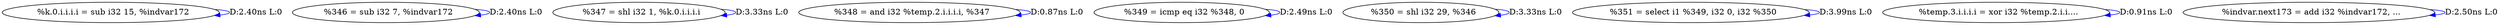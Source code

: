 digraph {
Node0x36f3220[label="  %k.0.i.i.i.i = sub i32 15, %indvar172"];
Node0x36f3220 -> Node0x36f3220[label="D:2.40ns L:0",color=blue];
Node0x36f3300[label="  %346 = sub i32 7, %indvar172"];
Node0x36f3300 -> Node0x36f3300[label="D:2.40ns L:0",color=blue];
Node0x36f33e0[label="  %347 = shl i32 1, %k.0.i.i.i.i"];
Node0x36f33e0 -> Node0x36f33e0[label="D:3.33ns L:0",color=blue];
Node0x36f34c0[label="  %348 = and i32 %temp.2.i.i.i.i, %347"];
Node0x36f34c0 -> Node0x36f34c0[label="D:0.87ns L:0",color=blue];
Node0x36f35a0[label="  %349 = icmp eq i32 %348, 0"];
Node0x36f35a0 -> Node0x36f35a0[label="D:2.49ns L:0",color=blue];
Node0x36f3680[label="  %350 = shl i32 29, %346"];
Node0x36f3680 -> Node0x36f3680[label="D:3.33ns L:0",color=blue];
Node0x36f3760[label="  %351 = select i1 %349, i32 0, i32 %350"];
Node0x36f3760 -> Node0x36f3760[label="D:3.99ns L:0",color=blue];
Node0x36f3840[label="  %temp.3.i.i.i.i = xor i32 %temp.2.i.i...."];
Node0x36f3840 -> Node0x36f3840[label="D:0.91ns L:0",color=blue];
Node0x36f3920[label="  %indvar.next173 = add i32 %indvar172, ..."];
Node0x36f3920 -> Node0x36f3920[label="D:2.50ns L:0",color=blue];
}
